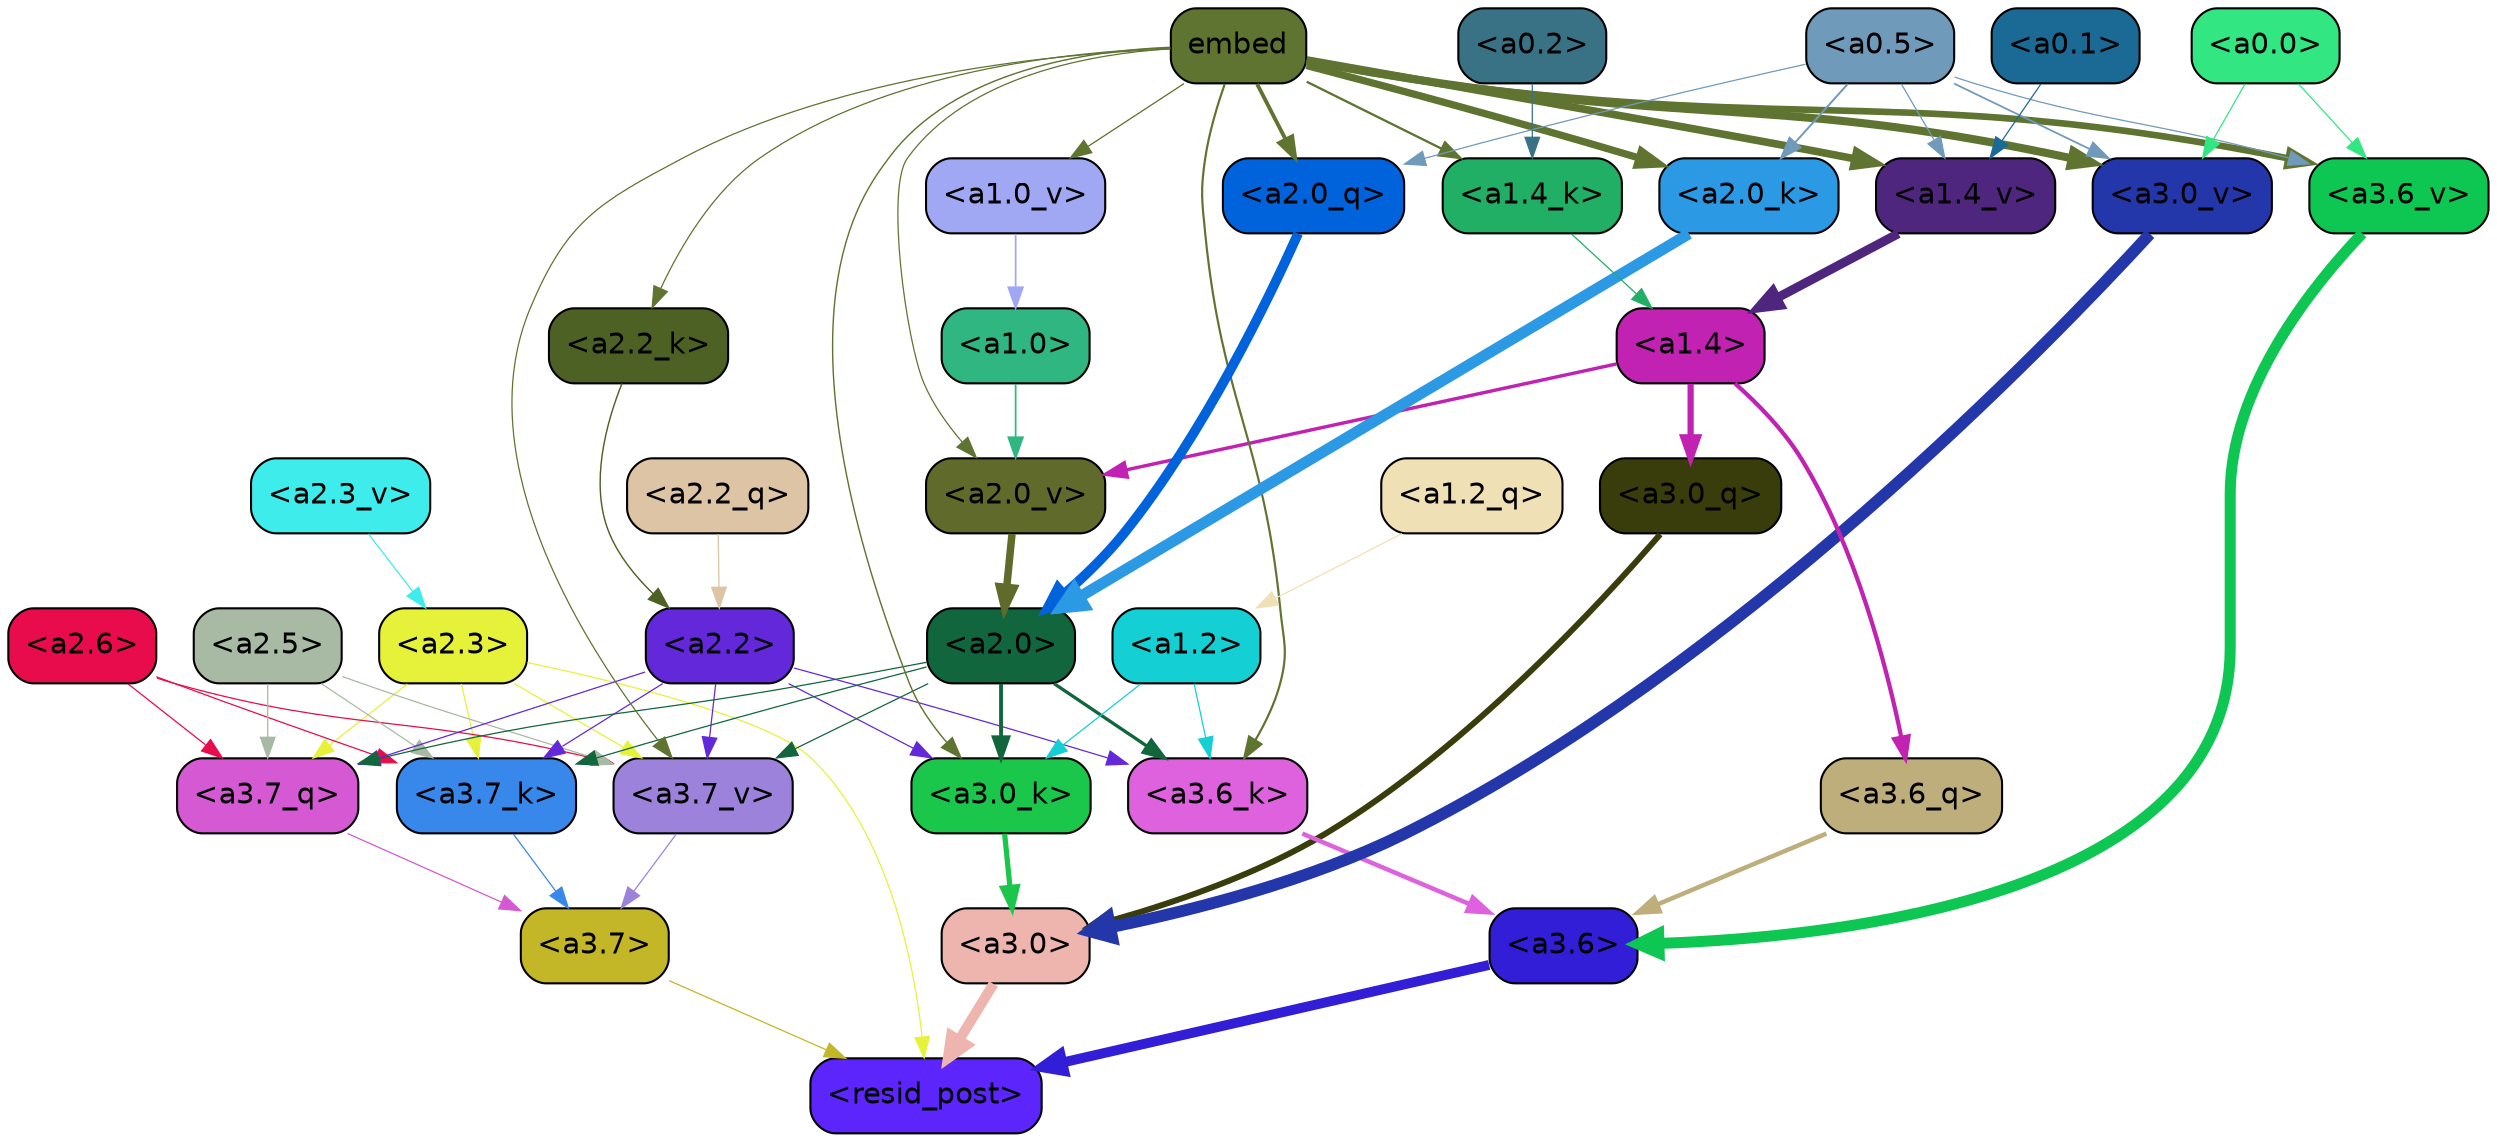 strict digraph "" {
	graph [bgcolor=transparent,
		layout=dot,
		overlap=false,
		splines=true
	];
	"<a3.7>"	[color=black,
		fillcolor="#c3b627",
		fontname=Helvetica,
		shape=box,
		style="filled, rounded"];
	"<resid_post>"	[color=black,
		fillcolor="#5c25fb",
		fontname=Helvetica,
		shape=box,
		style="filled, rounded"];
	"<a3.7>" -> "<resid_post>"	[color="#c3b627",
		penwidth=0.6];
	"<a3.6>"	[color=black,
		fillcolor="#321ed7",
		fontname=Helvetica,
		shape=box,
		style="filled, rounded"];
	"<a3.6>" -> "<resid_post>"	[color="#321ed7",
		penwidth=4.751592040061951];
	"<a3.0>"	[color=black,
		fillcolor="#edb5ad",
		fontname=Helvetica,
		shape=box,
		style="filled, rounded"];
	"<a3.0>" -> "<resid_post>"	[color="#edb5ad",
		penwidth=4.904066681861877];
	"<a2.3>"	[color=black,
		fillcolor="#e6f239",
		fontname=Helvetica,
		shape=box,
		style="filled, rounded"];
	"<a2.3>" -> "<resid_post>"	[color="#e6f239",
		penwidth=0.6];
	"<a3.7_q>"	[color=black,
		fillcolor="#d559d3",
		fontname=Helvetica,
		shape=box,
		style="filled, rounded"];
	"<a2.3>" -> "<a3.7_q>"	[color="#e6f239",
		penwidth=0.6];
	"<a3.7_k>"	[color=black,
		fillcolor="#3887eb",
		fontname=Helvetica,
		shape=box,
		style="filled, rounded"];
	"<a2.3>" -> "<a3.7_k>"	[color="#e6f239",
		penwidth=0.6];
	"<a3.7_v>"	[color=black,
		fillcolor="#9c82da",
		fontname=Helvetica,
		shape=box,
		style="filled, rounded"];
	"<a2.3>" -> "<a3.7_v>"	[color="#e6f239",
		penwidth=0.6];
	"<a3.7_q>" -> "<a3.7>"	[color="#d559d3",
		penwidth=0.6];
	"<a3.6_q>"	[color=black,
		fillcolor="#bdae7c",
		fontname=Helvetica,
		shape=box,
		style="filled, rounded"];
	"<a3.6_q>" -> "<a3.6>"	[color="#bdae7c",
		penwidth=2.160832464694977];
	"<a3.0_q>"	[color=black,
		fillcolor="#383d0b",
		fontname=Helvetica,
		shape=box,
		style="filled, rounded"];
	"<a3.0_q>" -> "<a3.0>"	[color="#383d0b",
		penwidth=2.870753765106201];
	"<a3.7_k>" -> "<a3.7>"	[color="#3887eb",
		penwidth=0.6];
	"<a3.6_k>"	[color=black,
		fillcolor="#de61dd",
		fontname=Helvetica,
		shape=box,
		style="filled, rounded"];
	"<a3.6_k>" -> "<a3.6>"	[color="#de61dd",
		penwidth=2.13908451795578];
	"<a3.0_k>"	[color=black,
		fillcolor="#1ac74b",
		fontname=Helvetica,
		shape=box,
		style="filled, rounded"];
	"<a3.0_k>" -> "<a3.0>"	[color="#1ac74b",
		penwidth=2.520303964614868];
	"<a3.7_v>" -> "<a3.7>"	[color="#9c82da",
		penwidth=0.6];
	"<a3.6_v>"	[color=black,
		fillcolor="#0ec753",
		fontname=Helvetica,
		shape=box,
		style="filled, rounded"];
	"<a3.6_v>" -> "<a3.6>"	[color="#0ec753",
		penwidth=5.297133803367615];
	"<a3.0_v>"	[color=black,
		fillcolor="#2337aa",
		fontname=Helvetica,
		shape=box,
		style="filled, rounded"];
	"<a3.0_v>" -> "<a3.0>"	[color="#2337aa",
		penwidth=5.680712580680847];
	"<a2.6>"	[color=black,
		fillcolor="#e80c4c",
		fontname=Helvetica,
		shape=box,
		style="filled, rounded"];
	"<a2.6>" -> "<a3.7_q>"	[color="#e80c4c",
		penwidth=0.6];
	"<a2.6>" -> "<a3.7_k>"	[color="#e80c4c",
		penwidth=0.6];
	"<a2.6>" -> "<a3.7_v>"	[color="#e80c4c",
		penwidth=0.6];
	"<a2.5>"	[color=black,
		fillcolor="#a8baa3",
		fontname=Helvetica,
		shape=box,
		style="filled, rounded"];
	"<a2.5>" -> "<a3.7_q>"	[color="#a8baa3",
		penwidth=0.6];
	"<a2.5>" -> "<a3.7_k>"	[color="#a8baa3",
		penwidth=0.6];
	"<a2.5>" -> "<a3.7_v>"	[color="#a8baa3",
		penwidth=0.6];
	"<a2.2>"	[color=black,
		fillcolor="#6328d9",
		fontname=Helvetica,
		shape=box,
		style="filled, rounded"];
	"<a2.2>" -> "<a3.7_q>"	[color="#6328d9",
		penwidth=0.6];
	"<a2.2>" -> "<a3.7_k>"	[color="#6328d9",
		penwidth=0.6];
	"<a2.2>" -> "<a3.6_k>"	[color="#6328d9",
		penwidth=0.6];
	"<a2.2>" -> "<a3.0_k>"	[color="#6328d9",
		penwidth=0.6];
	"<a2.2>" -> "<a3.7_v>"	[color="#6328d9",
		penwidth=0.6];
	"<a2.0>"	[color=black,
		fillcolor="#11663d",
		fontname=Helvetica,
		shape=box,
		style="filled, rounded"];
	"<a2.0>" -> "<a3.7_q>"	[color="#11663d",
		penwidth=0.6];
	"<a2.0>" -> "<a3.7_k>"	[color="#11663d",
		penwidth=0.6];
	"<a2.0>" -> "<a3.6_k>"	[color="#11663d",
		penwidth=1.5897698998451233];
	"<a2.0>" -> "<a3.0_k>"	[color="#11663d",
		penwidth=1.8405593037605286];
	"<a2.0>" -> "<a3.7_v>"	[color="#11663d",
		penwidth=0.6];
	"<a1.4>"	[color=black,
		fillcolor="#c122b2",
		fontname=Helvetica,
		shape=box,
		style="filled, rounded"];
	"<a1.4>" -> "<a3.6_q>"	[color="#c122b2",
		penwidth=2.038943290710449];
	"<a1.4>" -> "<a3.0_q>"	[color="#c122b2",
		penwidth=2.9756359085440636];
	"<a2.0_v>"	[color=black,
		fillcolor="#606a2a",
		fontname=Helvetica,
		shape=box,
		style="filled, rounded"];
	"<a1.4>" -> "<a2.0_v>"	[color="#c122b2",
		penwidth=1.6503054380882531];
	"<a1.2>"	[color=black,
		fillcolor="#14d0d4",
		fontname=Helvetica,
		shape=box,
		style="filled, rounded"];
	"<a1.2>" -> "<a3.6_k>"	[color="#14d0d4",
		penwidth=0.6];
	"<a1.2>" -> "<a3.0_k>"	[color="#14d0d4",
		penwidth=0.6];
	embed	[color=black,
		fillcolor="#5f7430",
		fontname=Helvetica,
		shape=box,
		style="filled, rounded"];
	embed -> "<a3.6_k>"	[color="#5f7430",
		penwidth=1.046662151813507];
	embed -> "<a3.0_k>"	[color="#5f7430",
		penwidth=0.6800519227981567];
	embed -> "<a3.7_v>"	[color="#5f7430",
		penwidth=0.6];
	embed -> "<a3.6_v>"	[color="#5f7430",
		penwidth=3.1840110421180725];
	embed -> "<a3.0_v>"	[color="#5f7430",
		penwidth=3.9005755856633186];
	"<a2.0_q>"	[color=black,
		fillcolor="#0063db",
		fontname=Helvetica,
		shape=box,
		style="filled, rounded"];
	embed -> "<a2.0_q>"	[color="#5f7430",
		penwidth=1.85904461145401];
	"<a2.2_k>"	[color=black,
		fillcolor="#4e6124",
		fontname=Helvetica,
		shape=box,
		style="filled, rounded"];
	embed -> "<a2.2_k>"	[color="#5f7430",
		penwidth=0.6];
	"<a2.0_k>"	[color=black,
		fillcolor="#2b99e4",
		fontname=Helvetica,
		shape=box,
		style="filled, rounded"];
	embed -> "<a2.0_k>"	[color="#5f7430",
		penwidth=3.5012558698654175];
	embed -> "<a2.0_v>"	[color="#5f7430",
		penwidth=0.6];
	"<a1.4_k>"	[color=black,
		fillcolor="#20af65",
		fontname=Helvetica,
		shape=box,
		style="filled, rounded"];
	embed -> "<a1.4_k>"	[color="#5f7430",
		penwidth=1.109577551484108];
	"<a1.4_v>"	[color=black,
		fillcolor="#4f267d",
		fontname=Helvetica,
		shape=box,
		style="filled, rounded"];
	embed -> "<a1.4_v>"	[color="#5f7430",
		penwidth=3.6756038665771484];
	"<a1.0_v>"	[color=black,
		fillcolor="#a0a8f4",
		fontname=Helvetica,
		shape=box,
		style="filled, rounded"];
	embed -> "<a1.0_v>"	[color="#5f7430",
		penwidth=0.6254805326461792];
	"<a0.5>"	[color=black,
		fillcolor="#709aba",
		fontname=Helvetica,
		shape=box,
		style="filled, rounded"];
	"<a0.5>" -> "<a3.6_v>"	[color="#709aba",
		penwidth=0.6];
	"<a0.5>" -> "<a3.0_v>"	[color="#709aba",
		penwidth=0.8493617177009583];
	"<a0.5>" -> "<a2.0_q>"	[color="#709aba",
		penwidth=0.6];
	"<a0.5>" -> "<a2.0_k>"	[color="#709aba",
		penwidth=0.9490888118743896];
	"<a0.5>" -> "<a1.4_v>"	[color="#709aba",
		penwidth=0.6066105961799622];
	"<a0.0>"	[color=black,
		fillcolor="#32e781",
		fontname=Helvetica,
		shape=box,
		style="filled, rounded"];
	"<a0.0>" -> "<a3.6_v>"	[color="#32e781",
		penwidth=0.6];
	"<a0.0>" -> "<a3.0_v>"	[color="#32e781",
		penwidth=0.6];
	"<a2.2_q>"	[color=black,
		fillcolor="#dcc4a4",
		fontname=Helvetica,
		shape=box,
		style="filled, rounded"];
	"<a2.2_q>" -> "<a2.2>"	[color="#dcc4a4",
		penwidth=0.6160273104906082];
	"<a2.0_q>" -> "<a2.0>"	[color="#0063db",
		penwidth=4.690633252263069];
	"<a2.2_k>" -> "<a2.2>"	[color="#4e6124",
		penwidth=0.6862771511077881];
	"<a2.0_k>" -> "<a2.0>"	[color="#2b99e4",
		penwidth=5.3401959836483];
	"<a2.3_v>"	[color=black,
		fillcolor="#3eeceb",
		fontname=Helvetica,
		shape=box,
		style="filled, rounded"];
	"<a2.3_v>" -> "<a2.3>"	[color="#3eeceb",
		penwidth=0.6];
	"<a2.0_v>" -> "<a2.0>"	[color="#606a2a",
		penwidth=3.5938978791236877];
	"<a1.0>"	[color=black,
		fillcolor="#30b781",
		fontname=Helvetica,
		shape=box,
		style="filled, rounded"];
	"<a1.0>" -> "<a2.0_v>"	[color="#30b781",
		penwidth=0.8279995210468769];
	"<a1.2_q>"	[color=black,
		fillcolor="#efe0b6",
		fontname=Helvetica,
		shape=box,
		style="filled, rounded"];
	"<a1.2_q>" -> "<a1.2>"	[color="#efe0b6",
		penwidth=0.6];
	"<a1.4_k>" -> "<a1.4>"	[color="#20af65",
		penwidth=0.6];
	"<a1.4_v>" -> "<a1.4>"	[color="#4f267d",
		penwidth=4.380064785480499];
	"<a1.0_v>" -> "<a1.0>"	[color="#a0a8f4",
		penwidth=0.8271287679672241];
	"<a0.2>"	[color=black,
		fillcolor="#3a7285",
		fontname=Helvetica,
		shape=box,
		style="filled, rounded"];
	"<a0.2>" -> "<a1.4_k>"	[color="#3a7285",
		penwidth=0.6];
	"<a0.1>"	[color=black,
		fillcolor="#1b6a96",
		fontname=Helvetica,
		shape=box,
		style="filled, rounded"];
	"<a0.1>" -> "<a1.4_v>"	[color="#1b6a96",
		penwidth=0.6];
}

